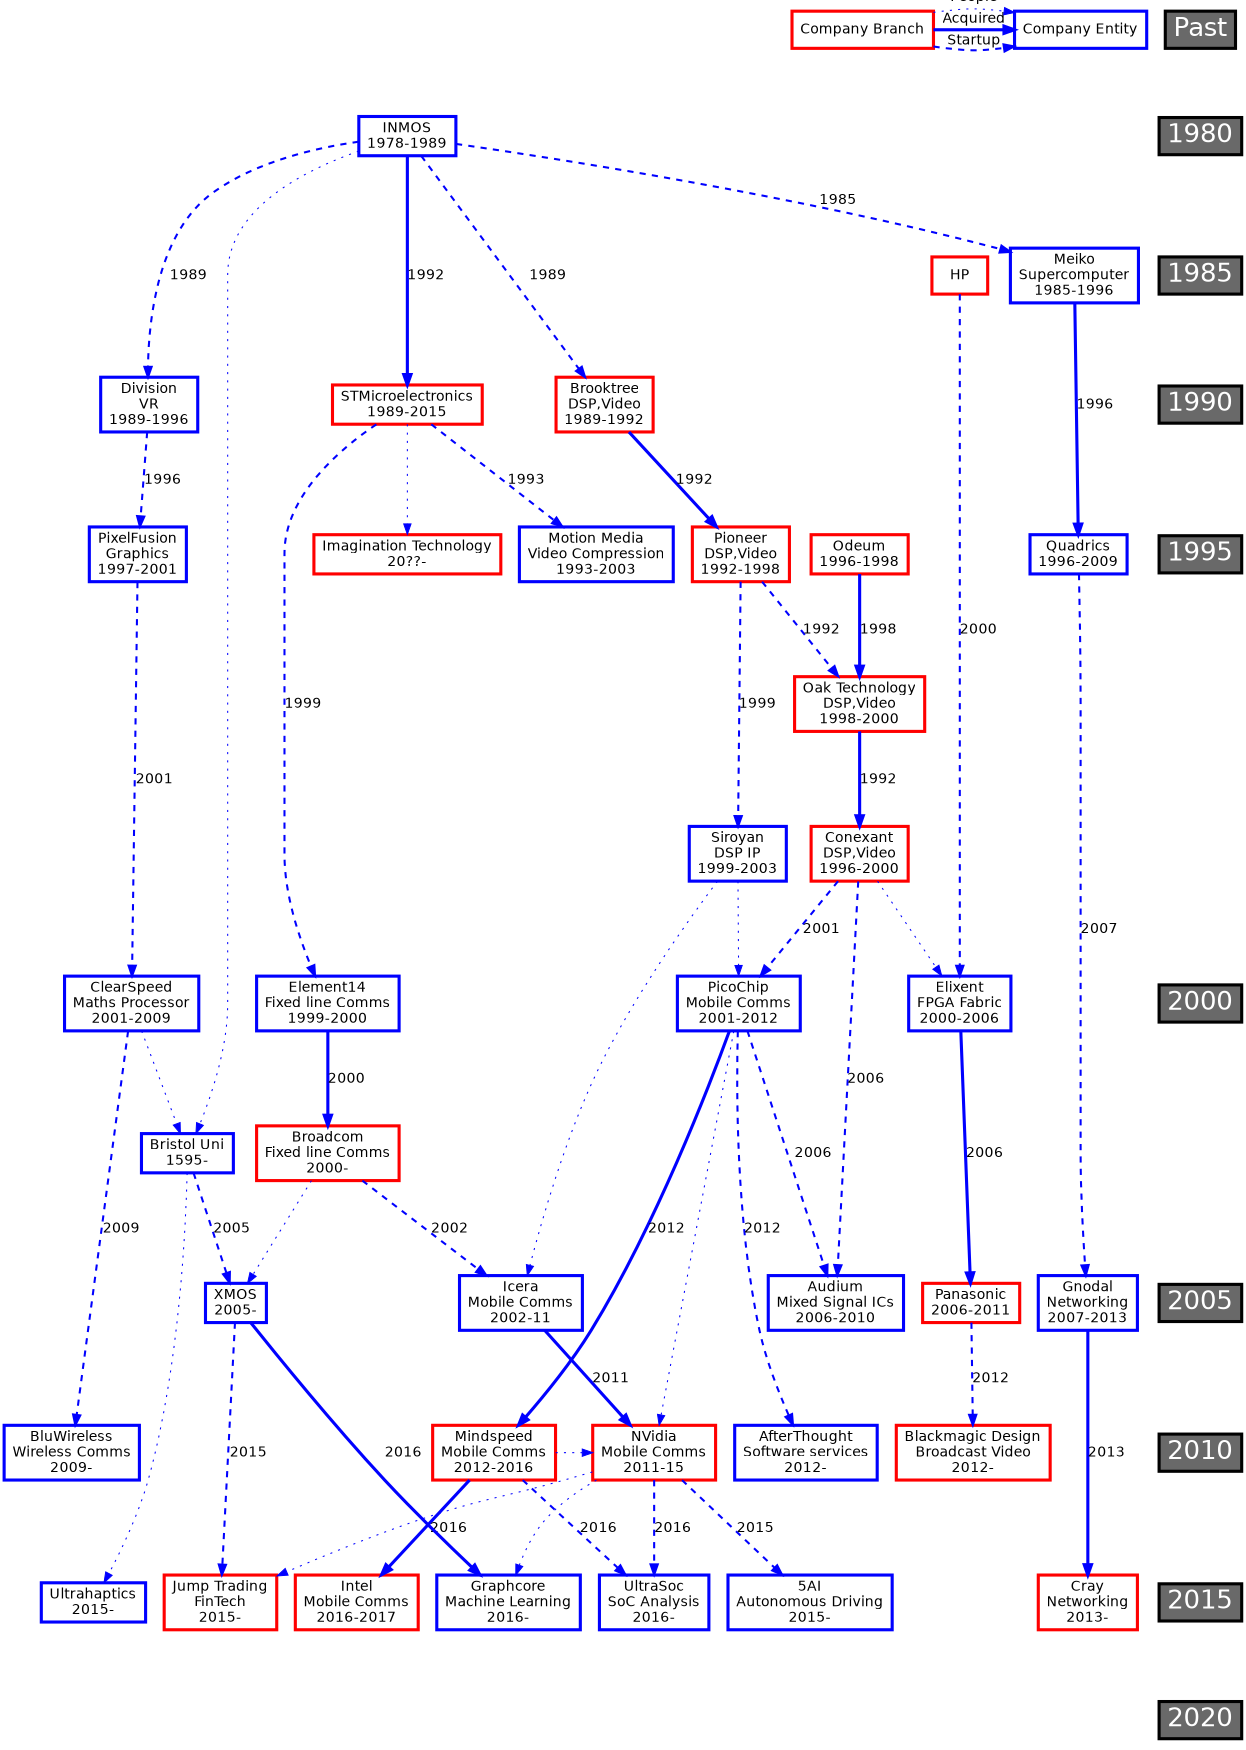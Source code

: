 # ---------------------------
# Title: INMOS family tree
# Usage: m4 tree.dot.m4 | dot -Tpdf -o tree.pdf
# Description: 
#   A dot/graphviz representation of the relationship of the Bristol Silicon Cluster.
#   It has m4 macros so should be run through the M4 pre-processor prior to dot
#
#   [nodes] Companies are classed as a full 'entity' or a 'branch' of a larger company
#   [edges] Links between companies are classed as 'startup' formed, 'acquired' or
#           people transferred
#
#   To add more information add in the NODES and EDGES sections below
#
#   To give a timeline some companies are placed in RANKs in the timeline section.
#
# Author: Will Robbins
# Date: 12th December 2018
# #---------------------------

digraph g { 

   # Set A4 size output and fill it
   ratio="fill";
   size="8.3,11.7!";

   # Company Type
   
   
   #define(`branch',`shape=box, style=filled, fillcolor = "green"')

   # Transition Type
   
   
    #constraint=false

   node [fontname = "helvetica", shape=box, penwidth = 3];
   edge [fontname = "helvetica"];

   #==================
   # Legend
   #==================
   "Legend0" [label="Company Branch", color="red" ];
   "Legend1" [label="Company Entity", color="blue" ];
   "Legend0" -> "Legend1" [label="Startup", style=dashed, penwidth=2, color="blue"]
   "Legend0" -> "Legend1" [label="Acquired", style=solid, penwidth=3, color="blue"]
   "Legend0" -> "Legend1" [label="People", style=dotted,  penwidth=1, color="blue"]

   #==================
   # Companies (NODES)
   #==================

   "INMOS" [label="INMOS\n1978-1989", color="blue" ];
   "STMicroelectronics" [label="STMicroelectronics\n1989-2015", color="red" ]
   "Bristol Uni" [label="Bristol Uni\n1595-", color="blue" ]
   "Motion Media" [label="Motion Media\nVideo Compression\n1993-2003", color="blue" ];
   "Brooktree" [label="Brooktree\nDSP,Video\n1989-1992", color="red" ];
   "Pioneer" [label="Pioneer\nDSP,Video\n1992-1998", color="red" ];
   "Odeum" [label="Odeum\n1996-1998", color="red" ];
   "Oak Technology" [label="Oak Technology\nDSP,Video\n1998-2000", color="red" ];
   "Conexant" [label="Conexant\nDSP,Video\n1996-2000", color="red" ];
   "PicoChip" [label="PicoChip\nMobile Comms\n2001-2012", color="blue" ];
   "Mindspeed" [label="Mindspeed\nMobile Comms\n2012-2016", color="red" ];
   "Intel" [label="Intel\nMobile Comms\n2016-2017", color="red" ];
   "Meiko"  [label="Meiko\nSupercomputer\n1985-1996", color="blue" ];
   "Division" [label="Division\nVR\n1989-1996\n", color="blue" ];
   "PixelFusion" [label="PixelFusion\nGraphics\n1997-2001\n",color="blue" ];
   "ClearSpeed" [label="ClearSpeed\nMaths Processor\n2001-2009\n", color="blue" ];
   "BluWireless" [label="BluWireless\nWireless Comms\n2009-\n",color="blue" ];
   "Quadrics" [label="Quadrics\n1996-2009", color="blue" ];
   "Gnodal" [label="Gnodal\nNetworking\n2007-2013", color="blue" ];
   "Cray"  [label="Cray\nNetworking\n2013-"color="red" ];
   "XMOS" [label="XMOS\n2005-", color="blue" ];
   "Graphcore" [label="Graphcore\nMachine Learning\n2016-", color="blue" ];
   "Element14" [label="Element14\nFixed line Comms\n1999-2000"color="blue" ];
   "Broadcom"  [label="Broadcom\nFixed line Comms\n2000-", color="red" ];
   "Icera" [label="Icera\nMobile Comms\n2002-11", color="blue" ];
   "NVidia"  [label="NVidia\nMobile Comms\n2011-15", color="red" ];
   "Jump Trading"  [label="Jump Trading\nFinTech\n2015-", color="red" ];
   "Ultrahaptics"  [label="Ultrahaptics\n2015-", color="blue" ];
   "5AI" [label="5AI\nAutonomous Driving\n2015-", color="blue" ];
   "HP" [color="red" ];
   "Elixent" [label="Elixent\nFPGA Fabric\n2000-2006", color="blue" ];
   "Panasonic" [label="Panasonic\n2006-2011", color="red" ]
   "Blackmagic Design" [label="Blackmagic Design\nBroadcast Video\n2012-", color="red" ]
   "UltraSoc" [label="UltraSoc\nSoC Analysis\n2016-", color="blue" ]
   "Imagination Technology" [label="Imagination Technology\n20??-", color="red" ]
   "AfterThought" [label="AfterThought\nSoftware services\n2012-", color="blue" ]
   "Audium" [label="Audium\nMixed Signal ICs\n2006-2010", color="blue" ]
   "Siroyan" [label="Siroyan\nDSP IP\n1999-2003", color="blue" ]

   #==================
   # Startups (EDGES)
   #==================
   "INMOS" -> "Meiko" [label="1985", style=dashed, penwidth=2, color="blue"]
   "INMOS" -> "Division" [label="1989", style=dashed, penwidth=2, color="blue"];
   "Division" -> "PixelFusion" [label="1996", style=dashed, penwidth=2, color="blue"];
   "INMOS" -> "Brooktree" [label="1989", style=dashed, penwidth=2, color="blue"];
   "STMicroelectronics" -> "Motion Media" [label="1993", style=dashed, penwidth=2, color="blue"];

   "PixelFusion" -> "ClearSpeed" [label="2001", style=dashed, penwidth=2, color="blue"];
   "ClearSpeed" -> "BluWireless" [label="2009", style=dashed, penwidth=2, color="blue"];

   "Pioneer" -> "Oak Technology" [label="1992", style=dashed, penwidth=2, color="blue"];
   "Conexant" -> "PicoChip" [label="2001", style=dashed, penwidth=2, color="blue"];

   "Bristol Uni" -> "XMOS" [label="2005", style=dashed, penwidth=2, color="blue"];
   "XMOS" -> "Graphcore" [label="2016", style=solid, penwidth=3, color="blue"]; # 'Acquired' is cleanest description
   "XMOS" -> "Jump Trading" [label="2015", style=dashed, penwidth=2, color="blue"];

   "STMicroelectronics" -> "Element14" [label="1999", style=dashed, penwidth=2, color="blue"];
   "Broadcom" -> "Icera" [label="2002", style=dashed, penwidth=2, color="blue"];

   "Quadrics" -> "Gnodal" [label="2007", style=dashed, penwidth=2, color="blue"];

   "NVidia" -> "5AI"  [label="2015", style=dashed, penwidth=2, color="blue"];

   "HP" -> "Elixent" [label="2000", style=dashed, penwidth=2, color="blue"];

   "Panasonic" -> "Blackmagic Design" [label="2012", style=dashed, penwidth=2, color="blue"];

   "Mindspeed" -> "UltraSoc" [label="2016", style=dashed, penwidth=2, color="blue"];
   "NVidia" -> "UltraSoc" [label="2016", style=dashed, penwidth=2, color="blue"];

   "Conexant" -> "Audium" [label="2006", style=dashed, penwidth=2, color="blue"];
   "PicoChip" -> "Audium" [label="2006", style=dashed, penwidth=2, color="blue"];

   "PicoChip" -> "AfterThought" [label="2012", style=dashed, penwidth=2, color="blue"];

   "Pioneer" -> "Siroyan" [label="1999", style=dashed, penwidth=2, color="blue"];

   #==================
   # Acquisitions (EDGES)
   #==================
   "INMOS" -> "STMicroelectronics" [label="1992", style=solid, penwidth=3, color="blue"];
   "Brooktree" -> "Pioneer" [label="1992", style=solid, penwidth=3, color="blue"];
   "Odeum" -> "Oak Technology" [label="1998", style=solid, penwidth=3, color="blue"];
   "Oak Technology" -> "Conexant" [label="1992", style=solid, penwidth=3, color="blue"];
   "PicoChip" -> "Mindspeed" [label="2012", style=solid, penwidth=3, color="blue"];
   "Mindspeed" -> "Intel" [label="2016", style=solid, penwidth=3, color="blue"];
   "Element14" -> "Broadcom" [label="2000", style=solid, penwidth=3, color="blue"];
   "Icera" -> "NVidia" [label="2011", style=solid, penwidth=3, color="blue"];
   "Meiko" -> "Quadrics"  [label="1996", style=solid, penwidth=3, color="blue"]
   "Gnodal" -> "Cray"  [label="2013", style=solid, penwidth=3, color="blue"];
   "Elixent" -> "Panasonic" [label="2006", style=solid, penwidth=3, color="blue"];

   #==================
   # People transferring (EDGES)
   #==================
   "INMOS" -> "Bristol Uni" [style=dotted,  penwidth=1, color="blue"];
   "Bristol Uni" -> "Ultrahaptics" [style=dotted,  penwidth=1, color="blue"];
   "ClearSpeed" -> "Bristol Uni" [style=dotted,  penwidth=1, color="blue"];
   "PicoChip" -> "NVidia" [style=dotted,  penwidth=1, color="blue"];
   "Mindspeed" -> "NVidia" [style=dotted,  penwidth=1, color="blue"];
   "NVidia" -> "Graphcore" [style=dotted,  penwidth=1, color="blue"];
   "NVidia" -> "Jump Trading" [style=dotted,  penwidth=1, color="blue"];
   "Conexant" -> "Elixent" [style=dotted,  penwidth=1, color="blue"];
   "STMicroelectronics" -> "Imagination Technology" [style=dotted,  penwidth=1, color="blue"];
   "Siroyan" -> "Icera" [style=dotted,  penwidth=1, color="blue"];
   "Siroyan" -> "PicoChip" [style=dotted,  penwidth=1, color="blue"];
   "Broadcom" -> "XMOS" [style=dotted,  penwidth=1, color="blue"];

   #==================
   # Timeline (RANK)
   #==================
   rankdir=TB;
   node [fontsize=25; fontcolor=white; fillcolor=dimgrey; style=filled];
   edge [style=invis];

   Past -> 1980 -> 1985 -> 1990 -> 1995 -> 2000 -> 2005 -> 2010 -> 2015 -> 2020;

   { rank=same; Past, "Legend0", "Legend1" }
   { rank=same; 1980, "INMOS"}
   { rank=same; 1985, "Meiko", "HP" }
   { rank=same; 1990, "Division", "Brooktree", "STMicroelectronics" }
   { rank=same; 1995, "PixelFusion", "Motion Media", "Odeum", "Quadrics" }
   { rank=same; 2000, "ClearSpeed", "PicoChip", "Elixent", "Element14" }
   { rank=same; 2005, "Panasonic", "Gnodal", "XMOS", "Audium" }
   { rank=same; 2010, "BluWireless", "NVidia", "Blackmagic Design", "Mindspeed", "AfterThought"}
   { rank=same; 2015, "Ultrahaptics", "5AI", "Graphcore", "Jump Trading", "Cray", "Intel" }
   { rank=same; 2020 }

}